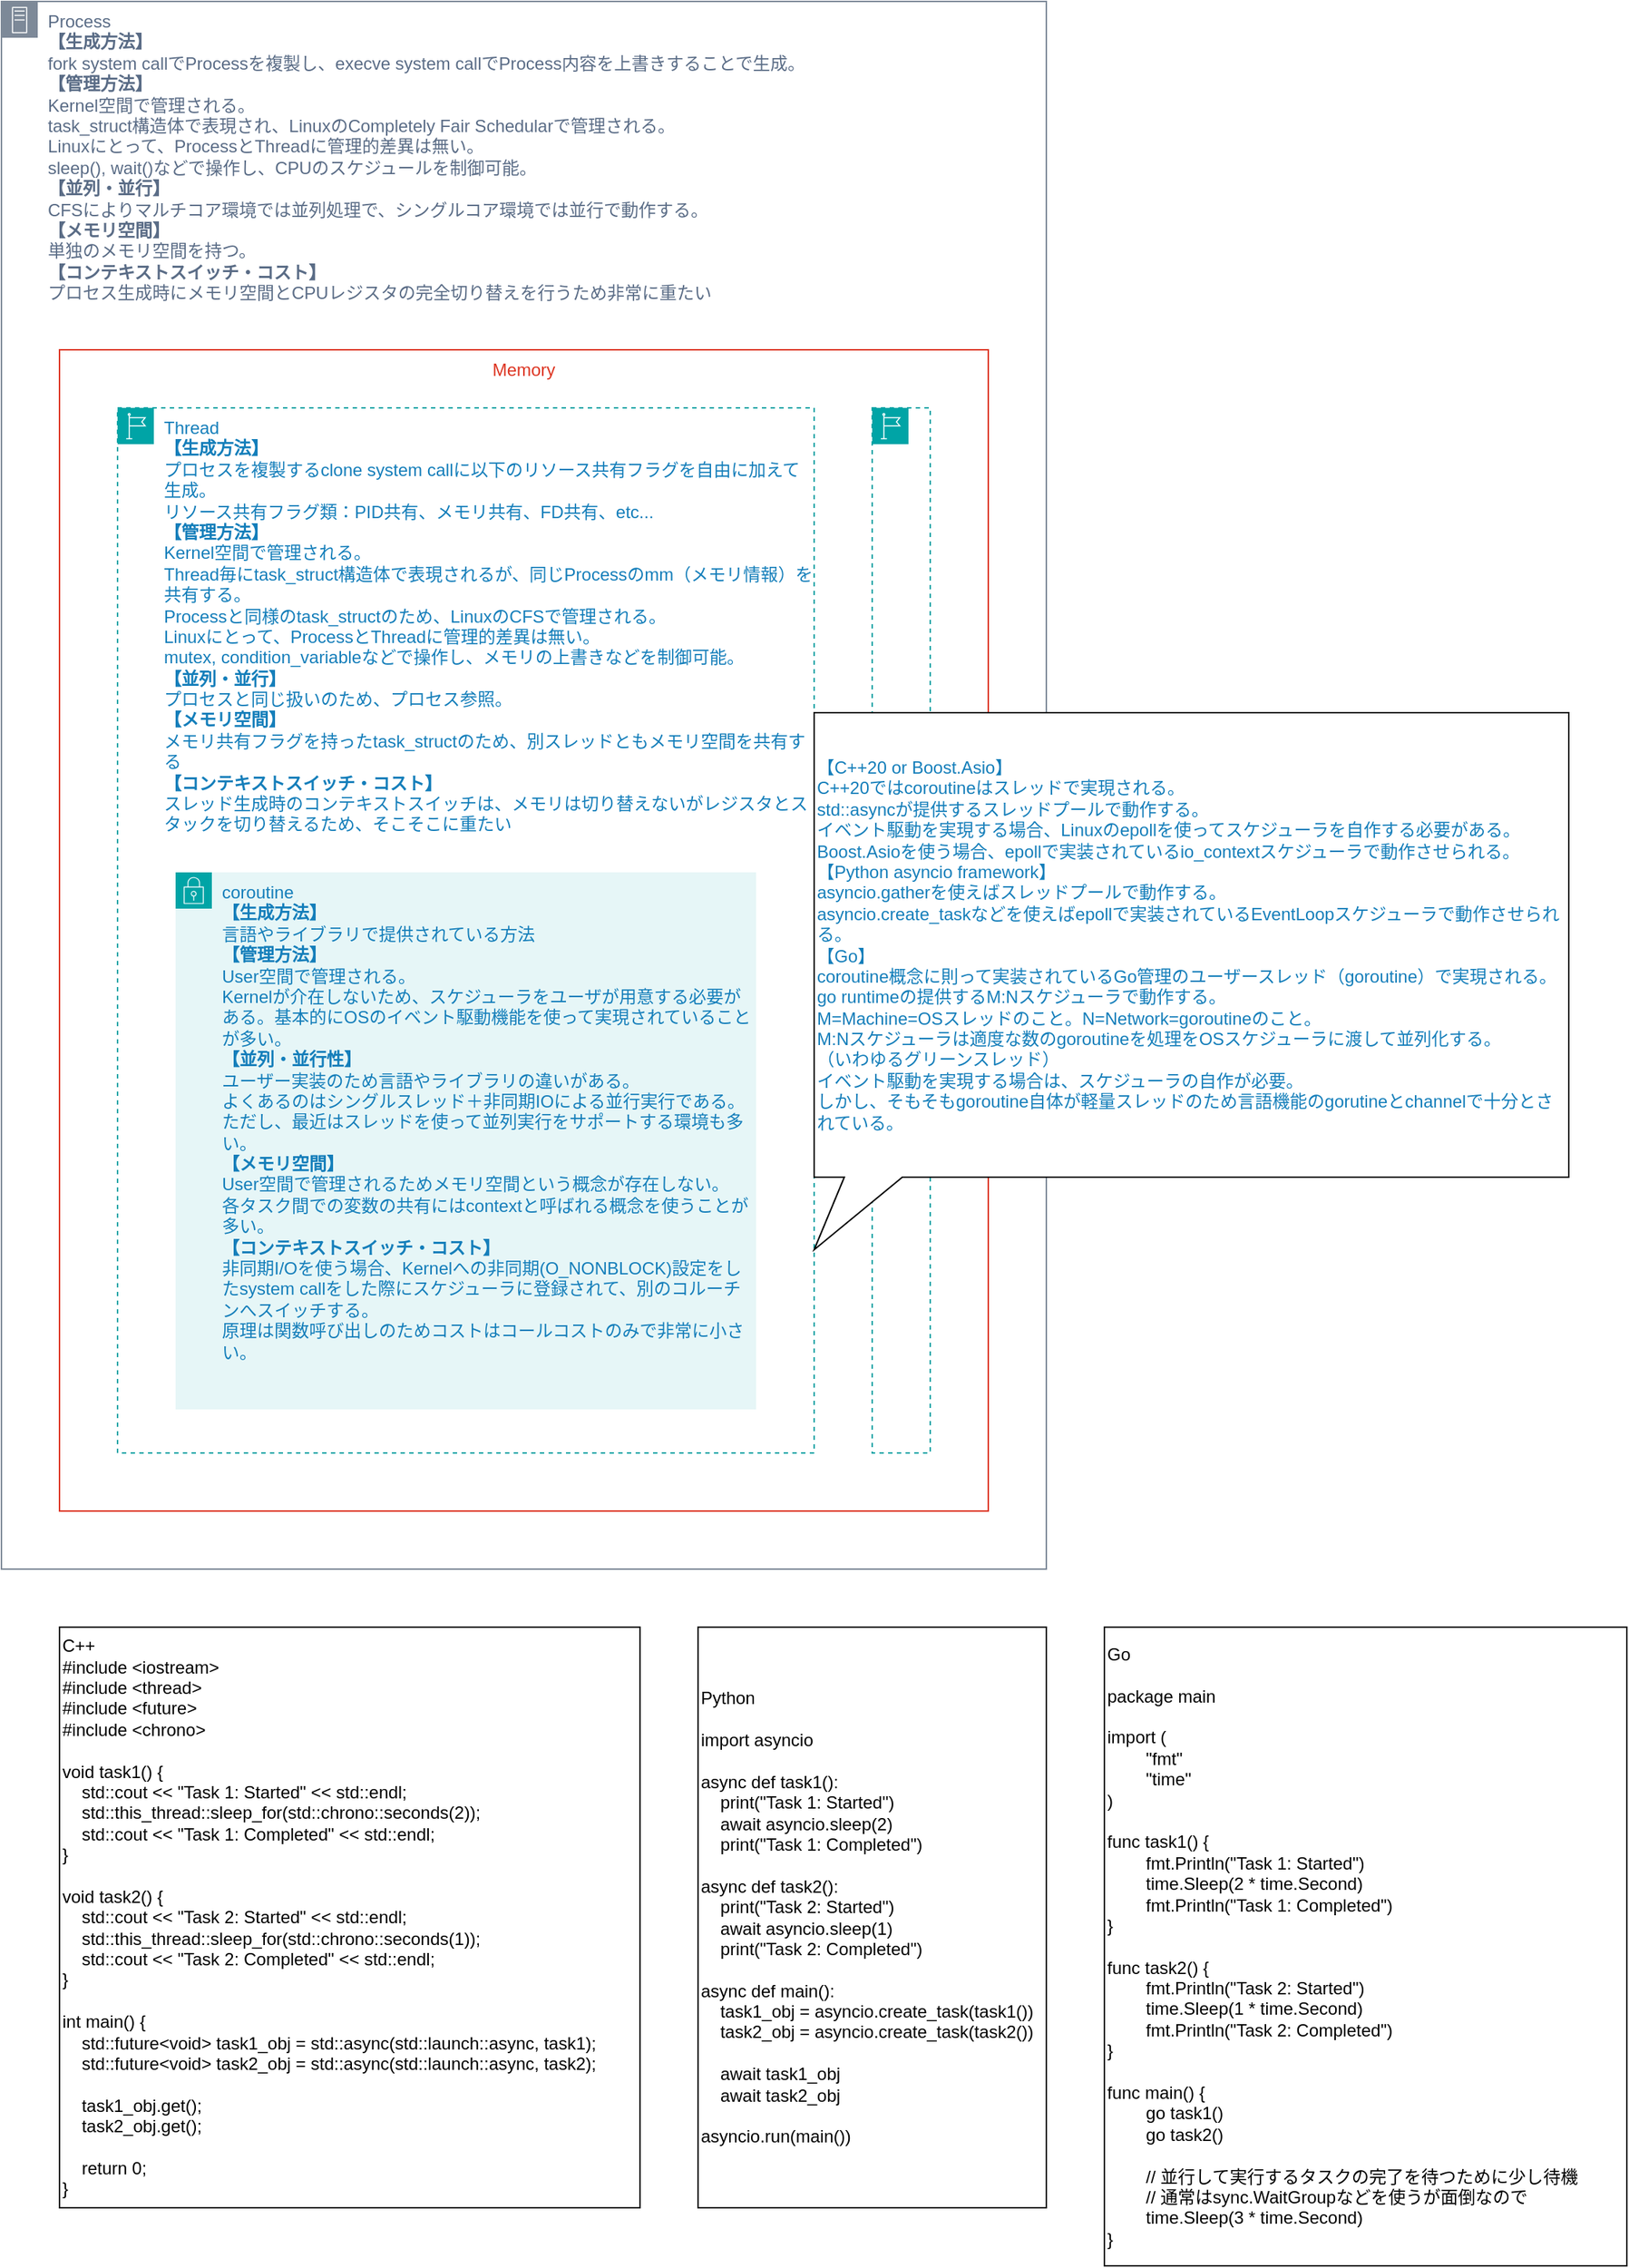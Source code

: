 <mxfile version="26.1.1">
  <diagram name="ページ1" id="CVDL1Krlui7HTQANblH1">
    <mxGraphModel dx="2073" dy="1191" grid="1" gridSize="10" guides="1" tooltips="1" connect="1" arrows="1" fold="1" page="1" pageScale="1" pageWidth="827" pageHeight="1169" math="0" shadow="0">
      <root>
        <mxCell id="0" />
        <mxCell id="1" parent="0" />
        <mxCell id="tjGFO5WkhEhIEGK9zRMH-5" value="Process" style="" parent="0" />
        <mxCell id="HY2eR0e-hWTVf-RodTzT-3" value="Process&lt;div&gt;&lt;div&gt;&lt;span style=&quot;background-color: transparent; color: light-dark(rgb(90, 108, 134), rgb(132, 148, 170));&quot;&gt;&lt;b&gt;【生成方法】&lt;/b&gt;&lt;/span&gt;&lt;/div&gt;&lt;div&gt;&lt;span style=&quot;background-color: transparent; color: light-dark(rgb(90, 108, 134), rgb(132, 148, 170));&quot;&gt;fork system callでProcess&lt;/span&gt;&lt;span style=&quot;background-color: transparent; color: light-dark(rgb(90, 108, 134), rgb(132, 148, 170));&quot;&gt;を複製&lt;/span&gt;&lt;span style=&quot;background-color: transparent; color: light-dark(rgb(90, 108, 134), rgb(132, 148, 170));&quot;&gt;し、execve system callで&lt;/span&gt;&lt;span style=&quot;background-color: transparent; color: light-dark(rgb(90, 108, 134), rgb(132, 148, 170));&quot;&gt;Process内容を上書きすることで生成。&lt;/span&gt;&lt;/div&gt;&lt;div&gt;&lt;div&gt;&lt;b&gt;【管理方法】&lt;/b&gt;&lt;/div&gt;&lt;div&gt;&lt;span style=&quot;background-color: transparent; color: light-dark(rgb(90, 108, 134), rgb(132, 148, 170));&quot;&gt;Kernel空間で管理される。&lt;/span&gt;&lt;/div&gt;&lt;div&gt;&lt;span style=&quot;background-color: transparent; color: light-dark(rgb(90, 108, 134), rgb(132, 148, 170));&quot;&gt;task_struct構造体で表現され、Linuxの&lt;/span&gt;Completely Fair Schedularで管理される。&lt;/div&gt;&lt;div&gt;Linuxにとって、ProcessとThreadに管理的差異は無い。&lt;/div&gt;&lt;div&gt;sleep(), wait()などで操作し、CPUのスケジュールを制御可能。&lt;/div&gt;&lt;/div&gt;&lt;div&gt;&lt;span style=&quot;background-color: transparent; color: light-dark(rgb(90, 108, 134), rgb(132, 148, 170));&quot;&gt;&lt;b&gt;【並列・並行】&lt;/b&gt;&lt;/span&gt;&lt;/div&gt;&lt;div&gt;&lt;span style=&quot;background-color: transparent; color: light-dark(rgb(90, 108, 134), rgb(132, 148, 170));&quot;&gt;CFSによりマルチコア環境では並列処理で、シングルコア環境では並行で動作する。&lt;/span&gt;&lt;/div&gt;&lt;div&gt;&lt;b&gt;【メモリ空間】&lt;/b&gt;&lt;/div&gt;&lt;div&gt;単独のメモリ空間を持つ。&lt;/div&gt;&lt;div&gt;&lt;b&gt;【&lt;span style=&quot;background-color: transparent; color: light-dark(rgb(90, 108, 134), rgb(132, 148, 170));&quot;&gt;コンテキストスイッチ・&lt;/span&gt;&lt;span style=&quot;background-color: transparent; color: light-dark(rgb(90, 108, 134), rgb(132, 148, 170));&quot;&gt;コスト】&lt;/span&gt;&lt;/b&gt;&lt;/div&gt;&lt;div&gt;&lt;span style=&quot;background-color: transparent; color: light-dark(rgb(90, 108, 134), rgb(132, 148, 170));&quot;&gt;プロセス生成時にメモリ空間とCPUレジスタの完全切り替えを行うため非常に重たい&lt;/span&gt;&lt;/div&gt;&lt;div&gt;&lt;br&gt;&lt;/div&gt;&lt;/div&gt;" style="points=[[0,0],[0.25,0],[0.5,0],[0.75,0],[1,0],[1,0.25],[1,0.5],[1,0.75],[1,1],[0.75,1],[0.5,1],[0.25,1],[0,1],[0,0.75],[0,0.5],[0,0.25]];outlineConnect=0;gradientColor=none;html=1;whiteSpace=wrap;fontSize=12;fontStyle=0;container=0;pointerEvents=0;collapsible=0;recursiveResize=0;shape=mxgraph.aws4.group;grIcon=mxgraph.aws4.group_on_premise;strokeColor=#7D8998;fillColor=none;verticalAlign=top;align=left;spacingLeft=30;fontColor=#5A6C86;dashed=0;" vertex="1" parent="tjGFO5WkhEhIEGK9zRMH-5">
          <mxGeometry x="40" y="40" width="720" height="1080" as="geometry" />
        </mxCell>
        <mxCell id="HY2eR0e-hWTVf-RodTzT-8" value="Memory" style="fillColor=none;strokeColor=#DD3522;verticalAlign=top;fontStyle=0;fontColor=#DD3522;whiteSpace=wrap;html=1;" vertex="1" parent="tjGFO5WkhEhIEGK9zRMH-5">
          <mxGeometry x="80" y="280" width="640" height="800" as="geometry" />
        </mxCell>
        <mxCell id="tjGFO5WkhEhIEGK9zRMH-7" value="Thread" style="" parent="0" />
        <mxCell id="HY2eR0e-hWTVf-RodTzT-5" value="Thread&lt;div&gt;&lt;div&gt;&lt;b&gt;【生成方法】&lt;/b&gt;&lt;/div&gt;&lt;div&gt;&lt;span style=&quot;background-color: transparent; color: light-dark(rgb(20, 126, 186), rgb(69, 160, 212));&quot;&gt;プロセスを複製する&lt;/span&gt;clone system callに以下のリソース共有フラグを自由に加えて生成。&lt;/div&gt;&lt;div&gt;リソース共有フラグ類：&lt;span style=&quot;background-color: transparent; color: light-dark(rgb(20, 126, 186), rgb(69, 160, 212));&quot;&gt;PID共有、&lt;/span&gt;&lt;span style=&quot;background-color: transparent; color: light-dark(rgb(20, 126, 186), rgb(69, 160, 212));&quot;&gt;メモリ共有、FD共有、etc...&lt;/span&gt;&lt;/div&gt;&lt;div&gt;&lt;div&gt;&lt;b&gt;【管理方法】&lt;/b&gt;&lt;/div&gt;&lt;div&gt;Kernel空間で管理される。&lt;/div&gt;&lt;div&gt;Thread毎にtask_struct構造体で表現されるが、同じProcessのmm（メモリ情報）を共有する。&lt;/div&gt;&lt;div&gt;Processと同様のtask_structのため、LinuxのCFSで管理される。&lt;/div&gt;&lt;div&gt;Linuxにとって、ProcessとThreadに管理的差異は無い。&lt;/div&gt;&lt;div&gt;mutex, condition_variableなどで操作し、メモリの上書きなどを制御可能。&lt;/div&gt;&lt;/div&gt;&lt;div&gt;&lt;b&gt;【並列・並行】&lt;/b&gt;&lt;/div&gt;&lt;div&gt;プロセスと同じ扱いのため、プロセス参照。&lt;/div&gt;&lt;div&gt;&lt;b&gt;【メモリ空間】&lt;/b&gt;&lt;/div&gt;&lt;div&gt;メモリ共有フラグを持ったtask_structのため、別スレッドとも&lt;span style=&quot;background-color: transparent; color: light-dark(rgb(20, 126, 186), rgb(69, 160, 212));&quot;&gt;メモリ空間を共有する&lt;/span&gt;&lt;/div&gt;&lt;div&gt;&lt;b&gt;【コンテキストスイッチ・コスト】&lt;/b&gt;&lt;/div&gt;&lt;div&gt;スレッド生成時のコンテキストスイッチは、メモリは切り替えないがレジスタとスタックを切り替えるため、そこそこに重たい&lt;/div&gt;&lt;/div&gt;&lt;div&gt;&lt;br&gt;&lt;/div&gt;" style="points=[[0,0],[0.25,0],[0.5,0],[0.75,0],[1,0],[1,0.25],[1,0.5],[1,0.75],[1,1],[0.75,1],[0.5,1],[0.25,1],[0,1],[0,0.75],[0,0.5],[0,0.25]];outlineConnect=0;gradientColor=none;html=1;whiteSpace=wrap;fontSize=12;fontStyle=0;container=0;pointerEvents=0;collapsible=0;recursiveResize=0;shape=mxgraph.aws4.group;grIcon=mxgraph.aws4.group_region;strokeColor=#00A4A6;fillColor=none;verticalAlign=top;align=left;spacingLeft=30;fontColor=#147EBA;dashed=1;" vertex="1" parent="tjGFO5WkhEhIEGK9zRMH-7">
          <mxGeometry x="120" y="320" width="480" height="720" as="geometry" />
        </mxCell>
        <mxCell id="HY2eR0e-hWTVf-RodTzT-15" value="" style="points=[[0,0],[0.25,0],[0.5,0],[0.75,0],[1,0],[1,0.25],[1,0.5],[1,0.75],[1,1],[0.75,1],[0.5,1],[0.25,1],[0,1],[0,0.75],[0,0.5],[0,0.25]];outlineConnect=0;gradientColor=none;html=1;whiteSpace=wrap;fontSize=12;fontStyle=0;container=0;pointerEvents=0;collapsible=0;recursiveResize=0;shape=mxgraph.aws4.group;grIcon=mxgraph.aws4.group_region;strokeColor=#00A4A6;fillColor=none;verticalAlign=top;align=left;spacingLeft=30;fontColor=#147EBA;dashed=1;" vertex="1" parent="tjGFO5WkhEhIEGK9zRMH-7">
          <mxGeometry x="640" y="320" width="40" height="720" as="geometry" />
        </mxCell>
        <mxCell id="tjGFO5WkhEhIEGK9zRMH-34" value="coroutin" parent="0" />
        <mxCell id="HY2eR0e-hWTVf-RodTzT-14" value="coroutine&lt;div&gt;&lt;div&gt;&lt;b&gt;【生成方法】&lt;/b&gt;&lt;/div&gt;&lt;div&gt;言語やライブラリで提供されている方法&lt;/div&gt;&lt;div&gt;&lt;span style=&quot;background-color: transparent; color: light-dark(rgb(20, 126, 186), rgb(69, 160, 212));&quot;&gt;&lt;b&gt;【管理方法】&lt;/b&gt;&lt;/span&gt;&lt;/div&gt;&lt;div&gt;User空間で管理される。&lt;/div&gt;&lt;div&gt;Kernelが介在しないため、スケジューラをユーザが用意する必要がある。&lt;span style=&quot;background-color: transparent; color: light-dark(rgb(20, 126, 186), rgb(69, 160, 212));&quot;&gt;基本的にOSのイベント駆動機能を使って実現されていることが多い。&lt;/span&gt;&lt;/div&gt;&lt;div&gt;&lt;span style=&quot;background-color: transparent; color: light-dark(rgb(20, 126, 186), rgb(69, 160, 212));&quot;&gt;&lt;b&gt;【並列・並行性】&lt;/b&gt;&lt;/span&gt;&lt;/div&gt;&lt;div&gt;ユーザー実装のため言語やライブラリの違いがある。&lt;/div&gt;&lt;div&gt;よくあるのはシングルスレッド＋非同期IOによる並行実行である。&lt;/div&gt;&lt;div&gt;ただし、最近はスレッドを使って並列実行をサポートする環境も多い。&lt;/div&gt;&lt;div&gt;&lt;b&gt;【メモリ空間】&lt;/b&gt;&lt;/div&gt;&lt;div&gt;User空間で管理されるためメモリ空間という概念が存在しない。&lt;/div&gt;&lt;div&gt;各タスク間での&lt;span style=&quot;background-color: transparent; color: light-dark(rgb(20, 126, 186), rgb(69, 160, 212));&quot;&gt;変数の共有にはcontextと呼ばれる概念を使うことが多い。&lt;/span&gt;&lt;/div&gt;&lt;div&gt;&lt;span style=&quot;background-color: transparent; color: light-dark(rgb(20, 126, 186), rgb(69, 160, 212));&quot;&gt;&lt;b&gt;【コンテキストスイッチ・コスト】&lt;/b&gt;&lt;/span&gt;&lt;/div&gt;&lt;div&gt;非同期I/Oを使う場合、Kernelへの非同期(&lt;span style=&quot;background-color: transparent; color: light-dark(rgb(20, 126, 186), rgb(69, 160, 212));&quot;&gt;O_NONBLOCK)設定をした&lt;/span&gt;&lt;span style=&quot;background-color: transparent; color: light-dark(rgb(20, 126, 186), rgb(69, 160, 212));&quot;&gt;system callをした際にスケジューラに登録されて、別のコルーチンへスイッチする。&lt;/span&gt;&lt;/div&gt;&lt;div&gt;&lt;span style=&quot;background-color: transparent; color: light-dark(rgb(20, 126, 186), rgb(69, 160, 212));&quot;&gt;原理は関数呼び出しのためコストはコールコストのみで非常に小さい。&lt;/span&gt;&lt;/div&gt;&lt;div&gt;&lt;br&gt;&lt;/div&gt;&lt;/div&gt;" style="points=[[0,0],[0.25,0],[0.5,0],[0.75,0],[1,0],[1,0.25],[1,0.5],[1,0.75],[1,1],[0.75,1],[0.5,1],[0.25,1],[0,1],[0,0.75],[0,0.5],[0,0.25]];outlineConnect=0;gradientColor=none;html=1;whiteSpace=wrap;fontSize=12;fontStyle=0;container=1;pointerEvents=0;collapsible=0;recursiveResize=0;shape=mxgraph.aws4.group;grIcon=mxgraph.aws4.group_security_group;grStroke=0;strokeColor=#00A4A6;fillColor=#E6F6F7;verticalAlign=top;align=left;spacingLeft=30;fontColor=#147EBA;dashed=0;" vertex="1" parent="tjGFO5WkhEhIEGK9zRMH-34">
          <mxGeometry x="160" y="640" width="400" height="370" as="geometry" />
        </mxCell>
        <mxCell id="HY2eR0e-hWTVf-RodTzT-18" value="sample" parent="0" />
        <mxCell id="HY2eR0e-hWTVf-RodTzT-19" value="C++&lt;div&gt;&lt;div&gt;#include &amp;lt;iostream&amp;gt;&lt;/div&gt;&lt;div&gt;#include &amp;lt;thread&amp;gt;&lt;/div&gt;&lt;div&gt;#include &amp;lt;future&amp;gt;&lt;/div&gt;&lt;div&gt;#include &amp;lt;chrono&amp;gt;&lt;/div&gt;&lt;div&gt;&lt;br&gt;&lt;/div&gt;&lt;div&gt;void task1() {&lt;/div&gt;&lt;div&gt;&amp;nbsp; &amp;nbsp; std::cout &amp;lt;&amp;lt; &quot;Task 1: Started&quot; &amp;lt;&amp;lt; std::endl;&lt;/div&gt;&lt;div&gt;&amp;nbsp; &amp;nbsp; std::this_thread::sleep_for(std::chrono::seconds(2));&lt;/div&gt;&lt;div&gt;&amp;nbsp; &amp;nbsp; std::cout &amp;lt;&amp;lt; &quot;Task 1: Completed&quot; &amp;lt;&amp;lt; std::endl;&lt;/div&gt;&lt;div&gt;}&lt;/div&gt;&lt;div&gt;&lt;br&gt;&lt;/div&gt;&lt;div&gt;void task2() {&lt;/div&gt;&lt;div&gt;&amp;nbsp; &amp;nbsp; std::cout &amp;lt;&amp;lt; &quot;Task 2: Started&quot; &amp;lt;&amp;lt; std::endl;&lt;/div&gt;&lt;div&gt;&amp;nbsp; &amp;nbsp; std::this_thread::sleep_for(std::chrono::seconds(1));&lt;/div&gt;&lt;div&gt;&amp;nbsp; &amp;nbsp; std::cout &amp;lt;&amp;lt; &quot;Task 2: Completed&quot; &amp;lt;&amp;lt; std::endl;&lt;/div&gt;&lt;div&gt;}&lt;/div&gt;&lt;div&gt;&lt;br&gt;&lt;/div&gt;&lt;div&gt;int main() {&lt;/div&gt;&lt;div&gt;&lt;span style=&quot;background-color: transparent; color: light-dark(rgb(0, 0, 0), rgb(255, 255, 255));&quot;&gt;&amp;nbsp; &amp;nbsp; std::future&amp;lt;void&amp;gt; task1_obj = std::async(std::launch::async, task1);&lt;/span&gt;&lt;/div&gt;&lt;div&gt;&amp;nbsp; &amp;nbsp; std::future&amp;lt;void&amp;gt; task2_obj = std::async(std::launch::async, task2);&lt;/div&gt;&lt;div&gt;&lt;br&gt;&lt;/div&gt;&lt;div&gt;&lt;span style=&quot;background-color: transparent; color: light-dark(rgb(0, 0, 0), rgb(255, 255, 255));&quot;&gt;&amp;nbsp; &amp;nbsp; task1_obj.get();&lt;/span&gt;&lt;/div&gt;&lt;div&gt;&amp;nbsp; &amp;nbsp; task2_obj.get();&lt;/div&gt;&lt;div&gt;&lt;br&gt;&lt;/div&gt;&lt;div&gt;&amp;nbsp; &amp;nbsp; return 0;&lt;/div&gt;&lt;div&gt;}&lt;/div&gt;&lt;/div&gt;" style="rounded=0;whiteSpace=wrap;html=1;align=left;" vertex="1" parent="HY2eR0e-hWTVf-RodTzT-18">
          <mxGeometry x="80" y="1160" width="400" height="400" as="geometry" />
        </mxCell>
        <mxCell id="HY2eR0e-hWTVf-RodTzT-20" value="Python&lt;div&gt;&lt;br&gt;&lt;/div&gt;&lt;div&gt;&lt;div&gt;import asyncio&lt;/div&gt;&lt;div&gt;&lt;br&gt;&lt;/div&gt;&lt;div&gt;async def task1():&lt;/div&gt;&lt;div&gt;&amp;nbsp; &amp;nbsp; print(&quot;Task 1: Started&quot;)&lt;/div&gt;&lt;div&gt;&amp;nbsp; &amp;nbsp; await asyncio.sleep(2)&lt;/div&gt;&lt;div&gt;&amp;nbsp; &amp;nbsp; print(&quot;Task 1: Completed&quot;)&lt;/div&gt;&lt;div&gt;&lt;br&gt;&lt;/div&gt;&lt;div&gt;async def task2():&lt;/div&gt;&lt;div&gt;&amp;nbsp; &amp;nbsp; print(&quot;Task 2: Started&quot;)&lt;/div&gt;&lt;div&gt;&amp;nbsp; &amp;nbsp; await asyncio.sleep(1)&lt;/div&gt;&lt;div&gt;&amp;nbsp; &amp;nbsp; print(&quot;Task 2: Completed&quot;)&lt;/div&gt;&lt;div&gt;&lt;br&gt;&lt;/div&gt;&lt;div&gt;async def main():&lt;/div&gt;&lt;div&gt;&lt;span style=&quot;background-color: transparent; color: light-dark(rgb(0, 0, 0), rgb(255, 255, 255));&quot;&gt;&amp;nbsp; &amp;nbsp; task1_obj = asyncio.create_task(task1())&lt;/span&gt;&lt;/div&gt;&lt;div&gt;&amp;nbsp; &amp;nbsp; task2_obj = asyncio.create_task(task2())&lt;/div&gt;&lt;div&gt;&amp;nbsp; &amp;nbsp;&amp;nbsp;&lt;/div&gt;&lt;div&gt;&lt;span style=&quot;background-color: transparent; color: light-dark(rgb(0, 0, 0), rgb(255, 255, 255));&quot;&gt;&amp;nbsp; &amp;nbsp; await task1_obj&lt;/span&gt;&lt;/div&gt;&lt;div&gt;&amp;nbsp; &amp;nbsp; await task2_obj&lt;/div&gt;&lt;div&gt;&lt;br&gt;&lt;/div&gt;&lt;div&gt;&lt;span style=&quot;background-color: transparent; color: light-dark(rgb(0, 0, 0), rgb(255, 255, 255));&quot;&gt;asyncio.run(main())&lt;/span&gt;&lt;/div&gt;&lt;/div&gt;" style="rounded=0;whiteSpace=wrap;html=1;align=left;" vertex="1" parent="HY2eR0e-hWTVf-RodTzT-18">
          <mxGeometry x="520" y="1160" width="240" height="400" as="geometry" />
        </mxCell>
        <mxCell id="HY2eR0e-hWTVf-RodTzT-21" value="Go&lt;div&gt;&lt;br&gt;&lt;/div&gt;&lt;div&gt;&lt;div&gt;package main&lt;/div&gt;&lt;div&gt;&lt;br&gt;&lt;/div&gt;&lt;div&gt;import (&lt;/div&gt;&lt;div&gt;&lt;span style=&quot;white-space: normal;&quot;&gt;&lt;span style=&quot;white-space:pre&quot;&gt;&#x9;&lt;/span&gt;&quot;fmt&quot;&lt;/span&gt;&lt;/div&gt;&lt;div&gt;&lt;span style=&quot;white-space: normal;&quot;&gt;&lt;span style=&quot;white-space:pre&quot;&gt;&#x9;&lt;/span&gt;&quot;time&quot;&lt;/span&gt;&lt;/div&gt;&lt;div&gt;)&lt;/div&gt;&lt;div&gt;&lt;br&gt;&lt;/div&gt;&lt;div&gt;func task1() {&lt;/div&gt;&lt;div&gt;&lt;span style=&quot;white-space: normal;&quot;&gt;&lt;span style=&quot;white-space:pre&quot;&gt;&#x9;&lt;/span&gt;fmt.Println(&quot;Task 1: Started&quot;)&lt;/span&gt;&lt;/div&gt;&lt;div&gt;&lt;span style=&quot;white-space: normal;&quot;&gt;&lt;span style=&quot;white-space:pre&quot;&gt;&#x9;&lt;/span&gt;time.Sleep(2 * time.Second)&lt;/span&gt;&lt;/div&gt;&lt;div&gt;&lt;span style=&quot;white-space: normal;&quot;&gt;&lt;span style=&quot;white-space:pre&quot;&gt;&#x9;&lt;/span&gt;fmt.Println(&quot;Task 1: Completed&quot;)&lt;/span&gt;&lt;/div&gt;&lt;div&gt;}&lt;/div&gt;&lt;div&gt;&lt;br&gt;&lt;/div&gt;&lt;div&gt;func task2() {&lt;/div&gt;&lt;div&gt;&lt;span style=&quot;white-space: normal;&quot;&gt;&lt;span style=&quot;white-space:pre&quot;&gt;&#x9;&lt;/span&gt;fmt.Println(&quot;Task 2: Started&quot;)&lt;/span&gt;&lt;/div&gt;&lt;div&gt;&lt;span style=&quot;white-space: normal;&quot;&gt;&lt;span style=&quot;white-space:pre&quot;&gt;&#x9;&lt;/span&gt;time.Sleep(1 * time.Second)&lt;/span&gt;&lt;/div&gt;&lt;div&gt;&lt;span style=&quot;white-space: normal;&quot;&gt;&lt;span style=&quot;white-space:pre&quot;&gt;&#x9;&lt;/span&gt;fmt.Println(&quot;Task 2: Completed&quot;)&lt;/span&gt;&lt;/div&gt;&lt;div&gt;}&lt;/div&gt;&lt;div&gt;&lt;br&gt;&lt;/div&gt;&lt;div&gt;func main() {&lt;/div&gt;&lt;div&gt;&lt;span style=&quot;background-color: transparent; color: light-dark(rgb(0, 0, 0), rgb(255, 255, 255)); white-space: pre;&quot;&gt;&#x9;&lt;/span&gt;&lt;span style=&quot;background-color: transparent; color: light-dark(rgb(0, 0, 0), rgb(255, 255, 255));&quot;&gt;go task1()&lt;/span&gt;&lt;/div&gt;&lt;div&gt;&lt;span style=&quot;white-space: normal;&quot;&gt;&lt;span style=&quot;white-space:pre&quot;&gt;&#x9;&lt;/span&gt;go task2()&lt;/span&gt;&lt;/div&gt;&lt;div&gt;&lt;br&gt;&lt;/div&gt;&lt;div&gt;&lt;span style=&quot;white-space: normal;&quot;&gt;&lt;span style=&quot;white-space:pre&quot;&gt;&#x9;&lt;/span&gt;// 並行して実行するタスクの完了を待つために少し待機&lt;/span&gt;&lt;/div&gt;&lt;div&gt;&lt;span style=&quot;white-space: normal;&quot;&gt;&lt;span style=&quot;white-space:pre&quot;&gt;&#x9;&lt;/span&gt;// 通常はsync.WaitGroupなどを使うが面倒なので&lt;/span&gt;&lt;/div&gt;&lt;div&gt;&lt;span style=&quot;white-space: normal;&quot;&gt;&lt;span style=&quot;white-space:pre&quot;&gt;&#x9;&lt;/span&gt;time.Sleep(3 * time.Second)&lt;/span&gt;&lt;/div&gt;&lt;div&gt;}&lt;/div&gt;&lt;/div&gt;" style="rounded=0;whiteSpace=wrap;html=1;align=left;" vertex="1" parent="HY2eR0e-hWTVf-RodTzT-18">
          <mxGeometry x="800" y="1160" width="360" height="440" as="geometry" />
        </mxCell>
        <mxCell id="HY2eR0e-hWTVf-RodTzT-23" value="&lt;div style=&quot;&quot;&gt;&lt;span style=&quot;color: rgb(20, 126, 186); background-color: transparent;&quot;&gt;【C++20 or Boost.Asio】&lt;/span&gt;&lt;/div&gt;&lt;div&gt;&lt;span style=&quot;color: rgb(20, 126, 186); background-color: transparent;&quot;&gt;C++20ではcoroutineはスレッドで実現される。&lt;/span&gt;&lt;/div&gt;&lt;div&gt;&lt;span style=&quot;color: rgb(20, 126, 186); background-color: transparent;&quot;&gt;std::asyncが提供するスレッドプールで動作する。&lt;/span&gt;&lt;/div&gt;&lt;div&gt;&lt;span style=&quot;background-color: transparent; color: rgb(20, 126, 186);&quot;&gt;イベント駆動を実現する場合、Linuxのepollを使ってスケジューラを自作する必要がある。&lt;/span&gt;&lt;/div&gt;&lt;div&gt;&lt;span style=&quot;background-color: transparent; color: rgb(20, 126, 186);&quot;&gt;Boost.Asioを使う場合、epollで実装されているio_contextスケジューラで動作させられる。&lt;/span&gt;&lt;/div&gt;&lt;div&gt;&lt;span style=&quot;background-color: transparent; color: rgb(20, 126, 186);&quot;&gt;【&lt;/span&gt;&lt;span style=&quot;color: light-dark(rgb(20, 126, 186), rgb(69, 160, 212)); background-color: transparent;&quot;&gt;Python asyncio framework】&lt;/span&gt;&lt;/div&gt;&lt;div&gt;&lt;span style=&quot;color: light-dark(rgb(20, 126, 186), rgb(69, 160, 212)); background-color: transparent;&quot;&gt;asyncio.gatherを使えばスレッドプールで動作する。&lt;/span&gt;&lt;/div&gt;&lt;div&gt;&lt;span style=&quot;color: light-dark(rgb(20, 126, 186), rgb(69, 160, 212)); background-color: transparent;&quot;&gt;asyncio.create_taskなどを使えばepollで実装されているEventLoopスケジューラで動作させられる。&lt;/span&gt;&lt;/div&gt;&lt;div&gt;&lt;span style=&quot;background-color: transparent; color: light-dark(rgb(20, 126, 186), rgb(69, 160, 212));&quot;&gt;【Go】&lt;/span&gt;&lt;/div&gt;&lt;div&gt;&lt;span style=&quot;background-color: transparent; color: light-dark(rgb(20, 126, 186), rgb(69, 160, 212));&quot;&gt;coroutine概念に則って実装されているGo管理のユーザースレッド（&lt;/span&gt;&lt;span style=&quot;color: rgb(20, 126, 186); background-color: transparent;&quot;&gt;goroutine&lt;/span&gt;&lt;span style=&quot;background-color: transparent; color: light-dark(rgb(20, 126, 186), rgb(69, 160, 212));&quot;&gt;）で実現される。&lt;/span&gt;&lt;/div&gt;&lt;div&gt;&lt;span style=&quot;background-color: transparent; color: light-dark(rgb(20, 126, 186), rgb(69, 160, 212));&quot;&gt;go runtimeの提供するM:Nスケジューラで動作する。&lt;/span&gt;&lt;/div&gt;&lt;div&gt;&lt;div style=&quot;color: rgb(20, 126, 186);&quot;&gt;&lt;span style=&quot;background-color: transparent; color: light-dark(rgb(20, 126, 186), rgb(69, 160, 212));&quot;&gt;M=Machine=OSスレッドのこと。N=Network=goroutineのこと。&lt;/span&gt;&lt;/div&gt;&lt;div style=&quot;color: rgb(20, 126, 186);&quot;&gt;&lt;span style=&quot;background-color: transparent; color: light-dark(rgb(20, 126, 186), rgb(69, 160, 212));&quot;&gt;M:Nスケジューラは適度な数のgoroutineを処理をOSスケジューラに渡して並列化する。&lt;/span&gt;&lt;/div&gt;&lt;div style=&quot;color: rgb(20, 126, 186);&quot;&gt;&lt;span style=&quot;background-color: transparent; color: light-dark(rgb(20, 126, 186), rgb(69, 160, 212));&quot;&gt;（いわゆるグリーンスレッド）&lt;/span&gt;&lt;/div&gt;&lt;/div&gt;&lt;div style=&quot;color: rgb(20, 126, 186);&quot;&gt;イベント駆動を実現する場合は、スケジューラの自作が必要。&lt;/div&gt;&lt;div style=&quot;color: rgb(20, 126, 186);&quot;&gt;しかし、そもそもgoroutine自体が軽量スレッドのため言語機能のgorutineとchannelで十分とされている。&lt;/div&gt;" style="shape=callout;whiteSpace=wrap;html=1;perimeter=calloutPerimeter;size=50;position=0.04;position2=0;align=left;base=40;" vertex="1" parent="HY2eR0e-hWTVf-RodTzT-18">
          <mxGeometry x="600" y="530" width="520" height="370" as="geometry" />
        </mxCell>
      </root>
    </mxGraphModel>
  </diagram>
</mxfile>
